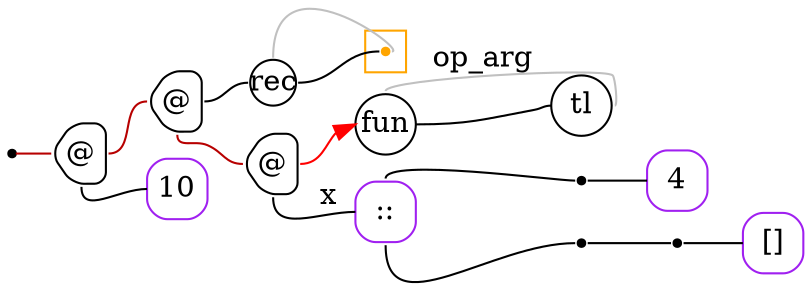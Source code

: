 digraph G {
  rankdir=LR;
  edge[arrowhead=none,arrowtail=none];
  node[fixedsize=true,shape=circle]
  size="9.201041666666667,5.219270833333334";
  labeldistance=0;
  nodesep=.175;
  ranksep=.175;

 nd1[shape=point];
   nd34[label="4",tooltip="nd34-ConstGraph",style=rounded,orientation=90,shape=square,width=.4,height=.4,color="purple"];
   nd39[label="[]",tooltip="nd39-ConstEmptyGraph",style=rounded,orientation=90,shape=square,width=.4,height=.4,color="purple"];
   nd182[label="::",tooltip="nd182-ConstListGraph",style=rounded,orientation=90,shape=square,width=.4,height=.4,color="purple"];
 nd391[label="rec",tooltip="nd391-RecurGraph",style=rounded,width=.3,height=.3,color="#000000"];
   subgraph cluster_nd395 {
     graph[style=fill,color="orange"];
     ndcluster_nd395[tooltip="nd395",orientation=90,shape=point,color="orange"];
   };
 nd332[label="@",tooltip="nd332-AppGraph",style=rounded,orientation=90,shape=house,width=.4,height=.4,color="#000000"];
 nd333[label="@",tooltip="nd333-AppGraph",style=rounded,orientation=90,shape=house,width=.4,height=.4,color="#000000"];
 nd335[label="@",tooltip="nd335-AppGraph",style=rounded,orientation=90,shape=house,width=.4,height=.4,color="#000000"];
 nd441[label=" ",tooltip="nd441-ContractGraph",style=rounded,orientation=90,shape=point];
 nd453[label=" ",tooltip="nd453-ContractGraph",style=rounded,orientation=90,shape=point];
 nd454[label=" ",tooltip="nd454-ContractGraph",style=rounded,orientation=90,shape=point];
   nd463[label="10",tooltip="nd463-ConstGraph",style=rounded,orientation=90,shape=square,width=.4,height=.4,color="purple"];
 nd339[label="fun",tooltip="nd339-AbsGraph",style=rounded,width=.4,height=.4,color="#000000"];
 nd340[label="tl",tooltip="nd340-UnOpGraph",style=rounded,width=.4,height=.4,color="#000000"];

  nd182->nd453[tailport=n,headport=w];
  nd182->nd454[tailport=s,headport=w];
  nd453->nd34[tailport=e,headport=w];
  nd441->nd39[tailport=e,headport=w];
  nd339->nd340[tailport=e,headport=w];
  nd339->nd340[dir=back,label="op_arg",headport=e,tailport=n,color=grey,arrowhead=none,arrowtail=none];
  nd335->nd339[tailport=e,headport=w,color=red,arrowhead=normal];
  nd333->nd391[tailport=e,headport=w,color=black,arrowhead=none,arrowtail=none];
  nd333->nd335[tailport=s,headport=w,color="#b70000",arrowhead=none,arrowtail=none];
  nd332->nd333[tailport=e,headport=w,color="#b70000",arrowhead=none,arrowtail=none];
  nd332->nd463[tailport=s,headport=w];
  nd1->nd332[label="",tailport=e,headport=w,color="#b70000",arrowhead=none,arrowtail=none];
  nd335->nd182[label="x",tailport=s,headport=w];
  nd391->ndcluster_nd395[dir=back,headport=e,tailport=n,color=grey,arrowhead=none,arrowtail=none];
  nd391->ndcluster_nd395[tailport=e,headport=w];
  nd454->nd441[tailport=e,headport=w];
}